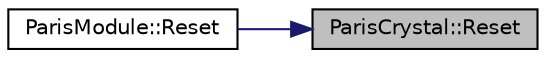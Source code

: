digraph "ParisCrystal::Reset"
{
 // LATEX_PDF_SIZE
  edge [fontname="Helvetica",fontsize="10",labelfontname="Helvetica",labelfontsize="10"];
  node [fontname="Helvetica",fontsize="10",shape=record];
  rankdir="RL";
  Node1 [label="ParisCrystal::Reset",height=0.2,width=0.4,color="black", fillcolor="grey75", style="filled", fontcolor="black",tooltip=" "];
  Node1 -> Node2 [dir="back",color="midnightblue",fontsize="10",style="solid",fontname="Helvetica"];
  Node2 [label="ParisModule::Reset",height=0.2,width=0.4,color="black", fillcolor="white", style="filled",URL="$class_paris_module.html#aef3bc4fc458708eef908061ca917dbc7",tooltip=" "];
}
